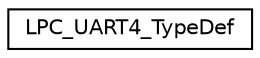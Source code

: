 digraph "Graphical Class Hierarchy"
{
  edge [fontname="Helvetica",fontsize="10",labelfontname="Helvetica",labelfontsize="10"];
  node [fontname="Helvetica",fontsize="10",shape=record];
  rankdir="LR";
  Node1 [label="LPC_UART4_TypeDef",height=0.2,width=0.4,color="black", fillcolor="white", style="filled",URL="$d9/d2d/structLPC__UART4__TypeDef.html"];
}
